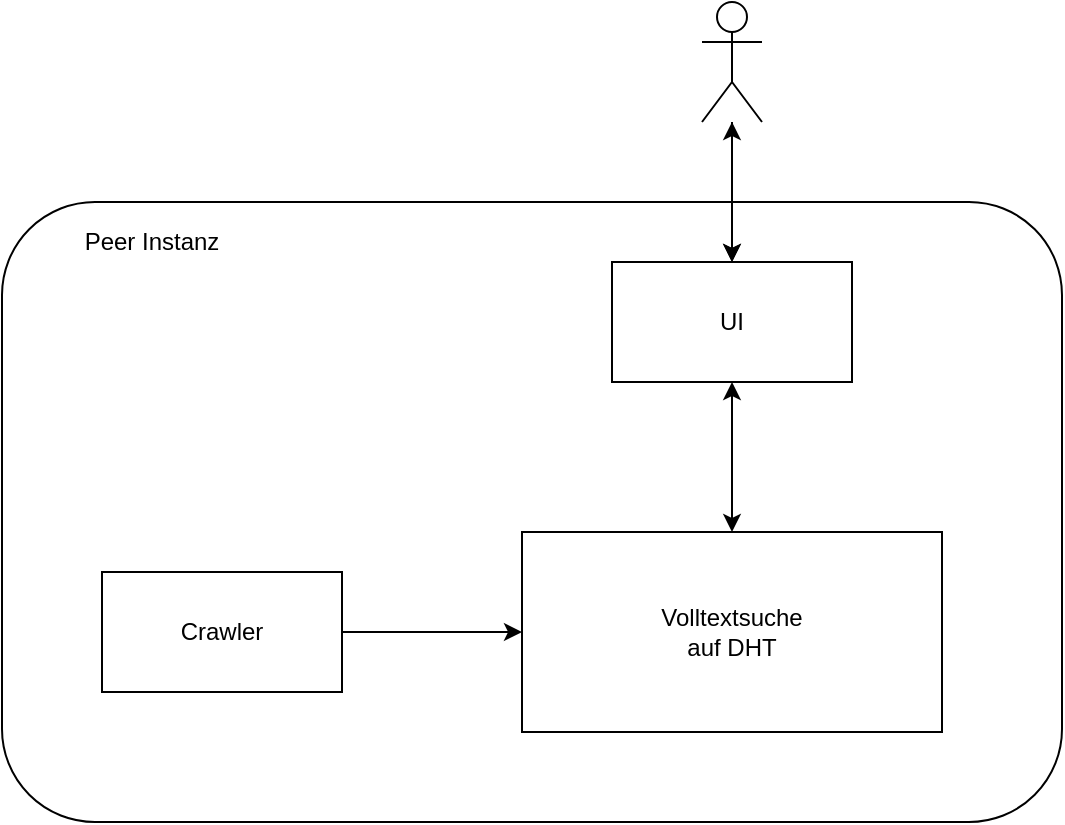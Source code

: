 <mxfile version="14.8.4" type="github" pages="2">
  <diagram id="5A3-45Pr27ojgOMHAEXL" name="einzeln, abstrakt">
    <mxGraphModel dx="1133" dy="506" grid="1" gridSize="10" guides="1" tooltips="1" connect="1" arrows="1" fold="1" page="1" pageScale="1" pageWidth="1169" pageHeight="827" math="0" shadow="0">
      <root>
        <mxCell id="0" />
        <mxCell id="1" parent="0" />
        <mxCell id="QM9tesfE7sMwyfIvZIu7-2" value="" style="rounded=1;whiteSpace=wrap;html=1;" vertex="1" parent="1">
          <mxGeometry x="200" y="190" width="530" height="310" as="geometry" />
        </mxCell>
        <mxCell id="QM9tesfE7sMwyfIvZIu7-10" style="edgeStyle=orthogonalEdgeStyle;rounded=0;orthogonalLoop=1;jettySize=auto;html=1;" edge="1" parent="1" source="QM9tesfE7sMwyfIvZIu7-1" target="QM9tesfE7sMwyfIvZIu7-4">
          <mxGeometry relative="1" as="geometry" />
        </mxCell>
        <mxCell id="QM9tesfE7sMwyfIvZIu7-11" value="" style="edgeStyle=orthogonalEdgeStyle;rounded=0;orthogonalLoop=1;jettySize=auto;html=1;startArrow=classic;startFill=1;" edge="1" parent="1" source="QM9tesfE7sMwyfIvZIu7-1" target="QM9tesfE7sMwyfIvZIu7-4">
          <mxGeometry relative="1" as="geometry" />
        </mxCell>
        <mxCell id="QM9tesfE7sMwyfIvZIu7-1" value="" style="shape=umlActor;verticalLabelPosition=bottom;verticalAlign=top;html=1;" vertex="1" parent="1">
          <mxGeometry x="550" y="90" width="30" height="60" as="geometry" />
        </mxCell>
        <mxCell id="QM9tesfE7sMwyfIvZIu7-6" style="edgeStyle=orthogonalEdgeStyle;rounded=0;orthogonalLoop=1;jettySize=auto;html=1;" edge="1" parent="1" source="QM9tesfE7sMwyfIvZIu7-3" target="QM9tesfE7sMwyfIvZIu7-5">
          <mxGeometry relative="1" as="geometry" />
        </mxCell>
        <mxCell id="QM9tesfE7sMwyfIvZIu7-3" value="Crawler" style="rounded=0;whiteSpace=wrap;html=1;" vertex="1" parent="1">
          <mxGeometry x="250" y="375" width="120" height="60" as="geometry" />
        </mxCell>
        <mxCell id="QM9tesfE7sMwyfIvZIu7-7" style="edgeStyle=orthogonalEdgeStyle;rounded=0;orthogonalLoop=1;jettySize=auto;html=1;startArrow=classic;startFill=1;" edge="1" parent="1" source="QM9tesfE7sMwyfIvZIu7-4" target="QM9tesfE7sMwyfIvZIu7-5">
          <mxGeometry relative="1" as="geometry" />
        </mxCell>
        <mxCell id="QM9tesfE7sMwyfIvZIu7-4" value="UI" style="rounded=0;whiteSpace=wrap;html=1;" vertex="1" parent="1">
          <mxGeometry x="505" y="220" width="120" height="60" as="geometry" />
        </mxCell>
        <mxCell id="QM9tesfE7sMwyfIvZIu7-5" value="Volltextsuche&lt;br&gt;auf DHT" style="rounded=0;whiteSpace=wrap;html=1;" vertex="1" parent="1">
          <mxGeometry x="460" y="355" width="210" height="100" as="geometry" />
        </mxCell>
        <mxCell id="QM9tesfE7sMwyfIvZIu7-13" value="Peer Instanz" style="text;html=1;strokeColor=none;fillColor=none;align=center;verticalAlign=middle;whiteSpace=wrap;rounded=0;" vertex="1" parent="1">
          <mxGeometry x="200" y="210" width="150" as="geometry" />
        </mxCell>
      </root>
    </mxGraphModel>
  </diagram>
  <diagram id="1AZyXSpmpfqeBnG1coAD" name="verbunden, konkreter">
    <mxGraphModel dx="1133" dy="1244" grid="1" gridSize="10" guides="1" tooltips="1" connect="1" arrows="1" fold="1" page="1" pageScale="1" pageWidth="1169" pageHeight="827" math="0" shadow="0">
      <root>
        <mxCell id="rH7aJOY42x92p0cz3D8x-0" />
        <mxCell id="rH7aJOY42x92p0cz3D8x-1" parent="rH7aJOY42x92p0cz3D8x-0" />
        <mxCell id="FMJH4ekA7qaW1T90Ujw3-0" value="" style="rounded=1;whiteSpace=wrap;html=1;" vertex="1" parent="rH7aJOY42x92p0cz3D8x-1">
          <mxGeometry x="450" y="90" width="230" height="430" as="geometry" />
        </mxCell>
        <mxCell id="FMJH4ekA7qaW1T90Ujw3-1" style="edgeStyle=orthogonalEdgeStyle;rounded=0;orthogonalLoop=1;jettySize=auto;html=1;" edge="1" parent="rH7aJOY42x92p0cz3D8x-1" source="FMJH4ekA7qaW1T90Ujw3-3" target="FMJH4ekA7qaW1T90Ujw3-7">
          <mxGeometry relative="1" as="geometry" />
        </mxCell>
        <mxCell id="FMJH4ekA7qaW1T90Ujw3-2" value="" style="edgeStyle=orthogonalEdgeStyle;rounded=0;orthogonalLoop=1;jettySize=auto;html=1;startArrow=classic;startFill=1;" edge="1" parent="rH7aJOY42x92p0cz3D8x-1" source="FMJH4ekA7qaW1T90Ujw3-3" target="FMJH4ekA7qaW1T90Ujw3-7">
          <mxGeometry relative="1" as="geometry" />
        </mxCell>
        <mxCell id="FMJH4ekA7qaW1T90Ujw3-3" value="" style="shape=umlActor;verticalLabelPosition=bottom;verticalAlign=top;html=1;" vertex="1" parent="rH7aJOY42x92p0cz3D8x-1">
          <mxGeometry x="550" y="-10" width="30" height="60" as="geometry" />
        </mxCell>
        <mxCell id="FMJH4ekA7qaW1T90Ujw3-13" style="edgeStyle=orthogonalEdgeStyle;rounded=0;orthogonalLoop=1;jettySize=auto;html=1;startArrow=classic;startFill=1;" edge="1" parent="rH7aJOY42x92p0cz3D8x-1" source="FMJH4ekA7qaW1T90Ujw3-7" target="FMJH4ekA7qaW1T90Ujw3-10">
          <mxGeometry relative="1" as="geometry" />
        </mxCell>
        <mxCell id="FMJH4ekA7qaW1T90Ujw3-7" value="UI" style="rounded=0;whiteSpace=wrap;html=1;" vertex="1" parent="rH7aJOY42x92p0cz3D8x-1">
          <mxGeometry x="505" y="120" width="120" height="60" as="geometry" />
        </mxCell>
        <mxCell id="FMJH4ekA7qaW1T90Ujw3-14" style="edgeStyle=orthogonalEdgeStyle;rounded=0;orthogonalLoop=1;jettySize=auto;html=1;startArrow=classic;startFill=1;" edge="1" parent="rH7aJOY42x92p0cz3D8x-1" source="FMJH4ekA7qaW1T90Ujw3-10" target="FMJH4ekA7qaW1T90Ujw3-11">
          <mxGeometry relative="1" as="geometry" />
        </mxCell>
        <mxCell id="FMJH4ekA7qaW1T90Ujw3-10" value="Volltextsuche" style="rounded=0;whiteSpace=wrap;html=1;" vertex="1" parent="rH7aJOY42x92p0cz3D8x-1">
          <mxGeometry x="505" y="220" width="120" height="60" as="geometry" />
        </mxCell>
        <mxCell id="FMJH4ekA7qaW1T90Ujw3-15" style="edgeStyle=orthogonalEdgeStyle;rounded=0;orthogonalLoop=1;jettySize=auto;html=1;startArrow=classic;startFill=1;" edge="1" parent="rH7aJOY42x92p0cz3D8x-1" source="FMJH4ekA7qaW1T90Ujw3-11" target="FMJH4ekA7qaW1T90Ujw3-12">
          <mxGeometry relative="1" as="geometry" />
        </mxCell>
        <mxCell id="FMJH4ekA7qaW1T90Ujw3-11" value="Connector" style="rounded=0;whiteSpace=wrap;html=1;" vertex="1" parent="rH7aJOY42x92p0cz3D8x-1">
          <mxGeometry x="505" y="320" width="120" height="60" as="geometry" />
        </mxCell>
        <mxCell id="FMJH4ekA7qaW1T90Ujw3-12" value="DHT" style="rounded=0;whiteSpace=wrap;html=1;" vertex="1" parent="rH7aJOY42x92p0cz3D8x-1">
          <mxGeometry x="505" y="430" width="120" height="60" as="geometry" />
        </mxCell>
        <mxCell id="WEWIjeQxiIil5VEbkBFj-0" value="" style="rounded=1;whiteSpace=wrap;html=1;" vertex="1" parent="rH7aJOY42x92p0cz3D8x-1">
          <mxGeometry x="170" y="290" width="230" height="230" as="geometry" />
        </mxCell>
        <mxCell id="WEWIjeQxiIil5VEbkBFj-4" style="edgeStyle=orthogonalEdgeStyle;rounded=0;orthogonalLoop=1;jettySize=auto;html=1;startArrow=classic;startFill=1;" edge="1" parent="rH7aJOY42x92p0cz3D8x-1" source="WEWIjeQxiIil5VEbkBFj-1" target="FMJH4ekA7qaW1T90Ujw3-12">
          <mxGeometry relative="1" as="geometry" />
        </mxCell>
        <mxCell id="WEWIjeQxiIil5VEbkBFj-1" value="DHT" style="rounded=0;whiteSpace=wrap;html=1;" vertex="1" parent="rH7aJOY42x92p0cz3D8x-1">
          <mxGeometry x="225" y="430" width="120" height="60" as="geometry" />
        </mxCell>
        <mxCell id="WEWIjeQxiIil5VEbkBFj-3" style="edgeStyle=orthogonalEdgeStyle;rounded=0;orthogonalLoop=1;jettySize=auto;html=1;startArrow=classic;startFill=1;" edge="1" parent="rH7aJOY42x92p0cz3D8x-1" source="WEWIjeQxiIil5VEbkBFj-2" target="WEWIjeQxiIil5VEbkBFj-1">
          <mxGeometry relative="1" as="geometry" />
        </mxCell>
        <mxCell id="WEWIjeQxiIil5VEbkBFj-2" value="..." style="rounded=0;whiteSpace=wrap;html=1;" vertex="1" parent="rH7aJOY42x92p0cz3D8x-1">
          <mxGeometry x="225" y="320" width="120" height="60" as="geometry" />
        </mxCell>
        <mxCell id="WEWIjeQxiIil5VEbkBFj-5" value="" style="rounded=1;whiteSpace=wrap;html=1;" vertex="1" parent="rH7aJOY42x92p0cz3D8x-1">
          <mxGeometry x="740" y="290" width="230" height="230" as="geometry" />
        </mxCell>
        <mxCell id="WEWIjeQxiIil5VEbkBFj-9" style="edgeStyle=orthogonalEdgeStyle;rounded=0;orthogonalLoop=1;jettySize=auto;html=1;startArrow=classic;startFill=1;" edge="1" parent="rH7aJOY42x92p0cz3D8x-1" source="WEWIjeQxiIil5VEbkBFj-6" target="FMJH4ekA7qaW1T90Ujw3-12">
          <mxGeometry relative="1" as="geometry" />
        </mxCell>
        <mxCell id="WEWIjeQxiIil5VEbkBFj-6" value="DHT" style="rounded=0;whiteSpace=wrap;html=1;" vertex="1" parent="rH7aJOY42x92p0cz3D8x-1">
          <mxGeometry x="795" y="430" width="120" height="60" as="geometry" />
        </mxCell>
        <mxCell id="WEWIjeQxiIil5VEbkBFj-7" style="edgeStyle=orthogonalEdgeStyle;rounded=0;orthogonalLoop=1;jettySize=auto;html=1;startArrow=classic;startFill=1;" edge="1" parent="rH7aJOY42x92p0cz3D8x-1" source="WEWIjeQxiIil5VEbkBFj-8" target="WEWIjeQxiIil5VEbkBFj-6">
          <mxGeometry relative="1" as="geometry" />
        </mxCell>
        <mxCell id="WEWIjeQxiIil5VEbkBFj-8" value="..." style="rounded=0;whiteSpace=wrap;html=1;" vertex="1" parent="rH7aJOY42x92p0cz3D8x-1">
          <mxGeometry x="795" y="320" width="120" height="60" as="geometry" />
        </mxCell>
      </root>
    </mxGraphModel>
  </diagram>
</mxfile>

